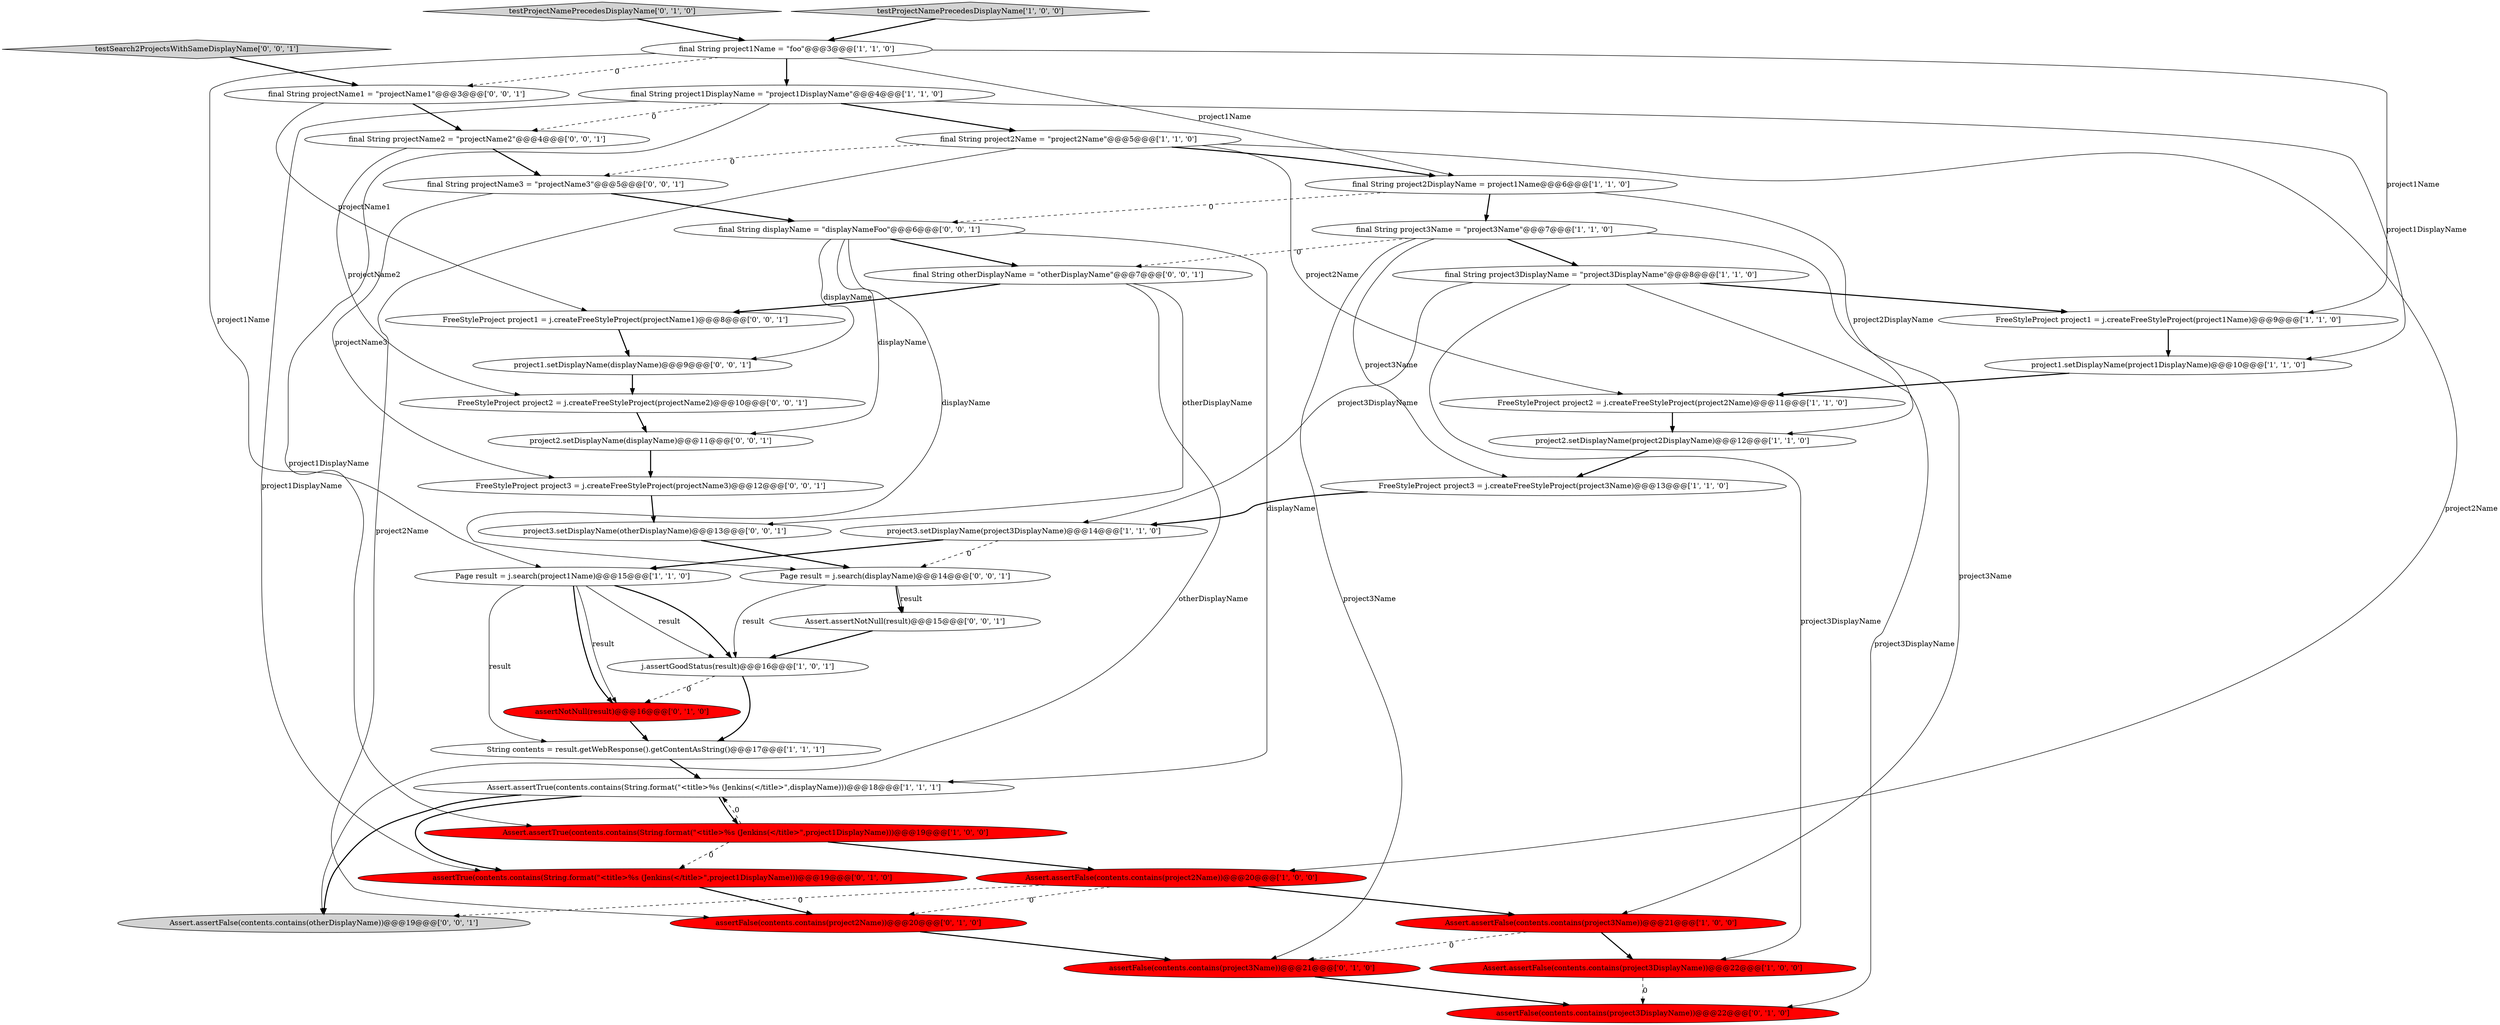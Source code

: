digraph {
2 [style = filled, label = "Page result = j.search(project1Name)@@@15@@@['1', '1', '0']", fillcolor = white, shape = ellipse image = "AAA0AAABBB1BBB"];
4 [style = filled, label = "FreeStyleProject project2 = j.createFreeStyleProject(project2Name)@@@11@@@['1', '1', '0']", fillcolor = white, shape = ellipse image = "AAA0AAABBB1BBB"];
6 [style = filled, label = "final String project2Name = \"project2Name\"@@@5@@@['1', '1', '0']", fillcolor = white, shape = ellipse image = "AAA0AAABBB1BBB"];
10 [style = filled, label = "FreeStyleProject project1 = j.createFreeStyleProject(project1Name)@@@9@@@['1', '1', '0']", fillcolor = white, shape = ellipse image = "AAA0AAABBB1BBB"];
19 [style = filled, label = "final String project2DisplayName = project1Name@@@6@@@['1', '1', '0']", fillcolor = white, shape = ellipse image = "AAA0AAABBB1BBB"];
38 [style = filled, label = "Page result = j.search(displayName)@@@14@@@['0', '0', '1']", fillcolor = white, shape = ellipse image = "AAA0AAABBB3BBB"];
8 [style = filled, label = "project3.setDisplayName(project3DisplayName)@@@14@@@['1', '1', '0']", fillcolor = white, shape = ellipse image = "AAA0AAABBB1BBB"];
40 [style = filled, label = "project1.setDisplayName(displayName)@@@9@@@['0', '0', '1']", fillcolor = white, shape = ellipse image = "AAA0AAABBB3BBB"];
33 [style = filled, label = "FreeStyleProject project1 = j.createFreeStyleProject(projectName1)@@@8@@@['0', '0', '1']", fillcolor = white, shape = ellipse image = "AAA0AAABBB3BBB"];
17 [style = filled, label = "Assert.assertTrue(contents.contains(String.format(\"<title>%s (Jenkins(</title>\",displayName)))@@@18@@@['1', '1', '1']", fillcolor = white, shape = ellipse image = "AAA0AAABBB1BBB"];
32 [style = filled, label = "final String otherDisplayName = \"otherDisplayName\"@@@7@@@['0', '0', '1']", fillcolor = white, shape = ellipse image = "AAA0AAABBB3BBB"];
20 [style = filled, label = "FreeStyleProject project3 = j.createFreeStyleProject(project3Name)@@@13@@@['1', '1', '0']", fillcolor = white, shape = ellipse image = "AAA0AAABBB1BBB"];
1 [style = filled, label = "final String project1DisplayName = \"project1DisplayName\"@@@4@@@['1', '1', '0']", fillcolor = white, shape = ellipse image = "AAA0AAABBB1BBB"];
24 [style = filled, label = "assertTrue(contents.contains(String.format(\"<title>%s (Jenkins(</title>\",project1DisplayName)))@@@19@@@['0', '1', '0']", fillcolor = red, shape = ellipse image = "AAA1AAABBB2BBB"];
36 [style = filled, label = "final String projectName2 = \"projectName2\"@@@4@@@['0', '0', '1']", fillcolor = white, shape = ellipse image = "AAA0AAABBB3BBB"];
34 [style = filled, label = "FreeStyleProject project2 = j.createFreeStyleProject(projectName2)@@@10@@@['0', '0', '1']", fillcolor = white, shape = ellipse image = "AAA0AAABBB3BBB"];
12 [style = filled, label = "Assert.assertFalse(contents.contains(project2Name))@@@20@@@['1', '0', '0']", fillcolor = red, shape = ellipse image = "AAA1AAABBB1BBB"];
18 [style = filled, label = "project1.setDisplayName(project1DisplayName)@@@10@@@['1', '1', '0']", fillcolor = white, shape = ellipse image = "AAA0AAABBB1BBB"];
23 [style = filled, label = "testProjectNamePrecedesDisplayName['0', '1', '0']", fillcolor = lightgray, shape = diamond image = "AAA0AAABBB2BBB"];
14 [style = filled, label = "Assert.assertFalse(contents.contains(project3DisplayName))@@@22@@@['1', '0', '0']", fillcolor = red, shape = ellipse image = "AAA1AAABBB1BBB"];
15 [style = filled, label = "project2.setDisplayName(project2DisplayName)@@@12@@@['1', '1', '0']", fillcolor = white, shape = ellipse image = "AAA0AAABBB1BBB"];
22 [style = filled, label = "assertNotNull(result)@@@16@@@['0', '1', '0']", fillcolor = red, shape = ellipse image = "AAA1AAABBB2BBB"];
11 [style = filled, label = "final String project1Name = \"foo\"@@@3@@@['1', '1', '0']", fillcolor = white, shape = ellipse image = "AAA0AAABBB1BBB"];
31 [style = filled, label = "FreeStyleProject project3 = j.createFreeStyleProject(projectName3)@@@12@@@['0', '0', '1']", fillcolor = white, shape = ellipse image = "AAA0AAABBB3BBB"];
5 [style = filled, label = "Assert.assertTrue(contents.contains(String.format(\"<title>%s (Jenkins(</title>\",project1DisplayName)))@@@19@@@['1', '0', '0']", fillcolor = red, shape = ellipse image = "AAA1AAABBB1BBB"];
3 [style = filled, label = "testProjectNamePrecedesDisplayName['1', '0', '0']", fillcolor = lightgray, shape = diamond image = "AAA0AAABBB1BBB"];
27 [style = filled, label = "final String projectName3 = \"projectName3\"@@@5@@@['0', '0', '1']", fillcolor = white, shape = ellipse image = "AAA0AAABBB3BBB"];
28 [style = filled, label = "Assert.assertNotNull(result)@@@15@@@['0', '0', '1']", fillcolor = white, shape = ellipse image = "AAA0AAABBB3BBB"];
29 [style = filled, label = "project3.setDisplayName(otherDisplayName)@@@13@@@['0', '0', '1']", fillcolor = white, shape = ellipse image = "AAA0AAABBB3BBB"];
25 [style = filled, label = "assertFalse(contents.contains(project2Name))@@@20@@@['0', '1', '0']", fillcolor = red, shape = ellipse image = "AAA1AAABBB2BBB"];
21 [style = filled, label = "assertFalse(contents.contains(project3DisplayName))@@@22@@@['0', '1', '0']", fillcolor = red, shape = ellipse image = "AAA1AAABBB2BBB"];
39 [style = filled, label = "final String displayName = \"displayNameFoo\"@@@6@@@['0', '0', '1']", fillcolor = white, shape = ellipse image = "AAA0AAABBB3BBB"];
37 [style = filled, label = "final String projectName1 = \"projectName1\"@@@3@@@['0', '0', '1']", fillcolor = white, shape = ellipse image = "AAA0AAABBB3BBB"];
7 [style = filled, label = "Assert.assertFalse(contents.contains(project3Name))@@@21@@@['1', '0', '0']", fillcolor = red, shape = ellipse image = "AAA1AAABBB1BBB"];
41 [style = filled, label = "Assert.assertFalse(contents.contains(otherDisplayName))@@@19@@@['0', '0', '1']", fillcolor = lightgray, shape = ellipse image = "AAA0AAABBB3BBB"];
26 [style = filled, label = "assertFalse(contents.contains(project3Name))@@@21@@@['0', '1', '0']", fillcolor = red, shape = ellipse image = "AAA1AAABBB2BBB"];
13 [style = filled, label = "final String project3Name = \"project3Name\"@@@7@@@['1', '1', '0']", fillcolor = white, shape = ellipse image = "AAA0AAABBB1BBB"];
30 [style = filled, label = "testSearch2ProjectsWithSameDisplayName['0', '0', '1']", fillcolor = lightgray, shape = diamond image = "AAA0AAABBB3BBB"];
35 [style = filled, label = "project2.setDisplayName(displayName)@@@11@@@['0', '0', '1']", fillcolor = white, shape = ellipse image = "AAA0AAABBB3BBB"];
9 [style = filled, label = "String contents = result.getWebResponse().getContentAsString()@@@17@@@['1', '1', '1']", fillcolor = white, shape = ellipse image = "AAA0AAABBB1BBB"];
0 [style = filled, label = "final String project3DisplayName = \"project3DisplayName\"@@@8@@@['1', '1', '0']", fillcolor = white, shape = ellipse image = "AAA0AAABBB1BBB"];
16 [style = filled, label = "j.assertGoodStatus(result)@@@16@@@['1', '0', '1']", fillcolor = white, shape = ellipse image = "AAA0AAABBB1BBB"];
27->31 [style = solid, label="projectName3"];
4->15 [style = bold, label=""];
5->24 [style = dashed, label="0"];
0->8 [style = solid, label="project3DisplayName"];
6->4 [style = solid, label="project2Name"];
12->7 [style = bold, label=""];
2->16 [style = solid, label="result"];
36->34 [style = solid, label="projectName2"];
7->14 [style = bold, label=""];
2->22 [style = solid, label="result"];
15->20 [style = bold, label=""];
19->15 [style = solid, label="project2DisplayName"];
7->26 [style = dashed, label="0"];
16->9 [style = bold, label=""];
2->16 [style = bold, label=""];
35->31 [style = bold, label=""];
37->33 [style = solid, label="projectName1"];
17->5 [style = bold, label=""];
37->36 [style = bold, label=""];
39->40 [style = solid, label="displayName"];
38->28 [style = bold, label=""];
39->38 [style = solid, label="displayName"];
17->41 [style = bold, label=""];
22->9 [style = bold, label=""];
3->11 [style = bold, label=""];
32->41 [style = solid, label="otherDisplayName"];
31->29 [style = bold, label=""];
9->17 [style = bold, label=""];
40->34 [style = bold, label=""];
38->28 [style = solid, label="result"];
1->5 [style = solid, label="project1DisplayName"];
13->32 [style = dashed, label="0"];
20->8 [style = bold, label=""];
19->13 [style = bold, label=""];
18->4 [style = bold, label=""];
8->38 [style = dashed, label="0"];
6->27 [style = dashed, label="0"];
25->26 [style = bold, label=""];
29->38 [style = bold, label=""];
34->35 [style = bold, label=""];
0->14 [style = solid, label="project3DisplayName"];
11->19 [style = solid, label="project1Name"];
16->22 [style = dashed, label="0"];
13->0 [style = bold, label=""];
6->25 [style = solid, label="project2Name"];
10->18 [style = bold, label=""];
6->12 [style = solid, label="project2Name"];
32->29 [style = solid, label="otherDisplayName"];
13->7 [style = solid, label="project3Name"];
1->18 [style = solid, label="project1DisplayName"];
32->33 [style = bold, label=""];
12->41 [style = dashed, label="0"];
26->21 [style = bold, label=""];
27->39 [style = bold, label=""];
1->6 [style = bold, label=""];
5->17 [style = dashed, label="0"];
19->39 [style = dashed, label="0"];
8->2 [style = bold, label=""];
24->25 [style = bold, label=""];
39->32 [style = bold, label=""];
13->26 [style = solid, label="project3Name"];
2->9 [style = solid, label="result"];
1->24 [style = solid, label="project1DisplayName"];
23->11 [style = bold, label=""];
39->35 [style = solid, label="displayName"];
38->16 [style = solid, label="result"];
11->10 [style = solid, label="project1Name"];
0->21 [style = solid, label="project3DisplayName"];
11->1 [style = bold, label=""];
6->19 [style = bold, label=""];
11->2 [style = solid, label="project1Name"];
30->37 [style = bold, label=""];
28->16 [style = bold, label=""];
0->10 [style = bold, label=""];
17->24 [style = bold, label=""];
13->20 [style = solid, label="project3Name"];
12->25 [style = dashed, label="0"];
33->40 [style = bold, label=""];
1->36 [style = dashed, label="0"];
36->27 [style = bold, label=""];
5->12 [style = bold, label=""];
39->17 [style = solid, label="displayName"];
11->37 [style = dashed, label="0"];
14->21 [style = dashed, label="0"];
2->22 [style = bold, label=""];
}
